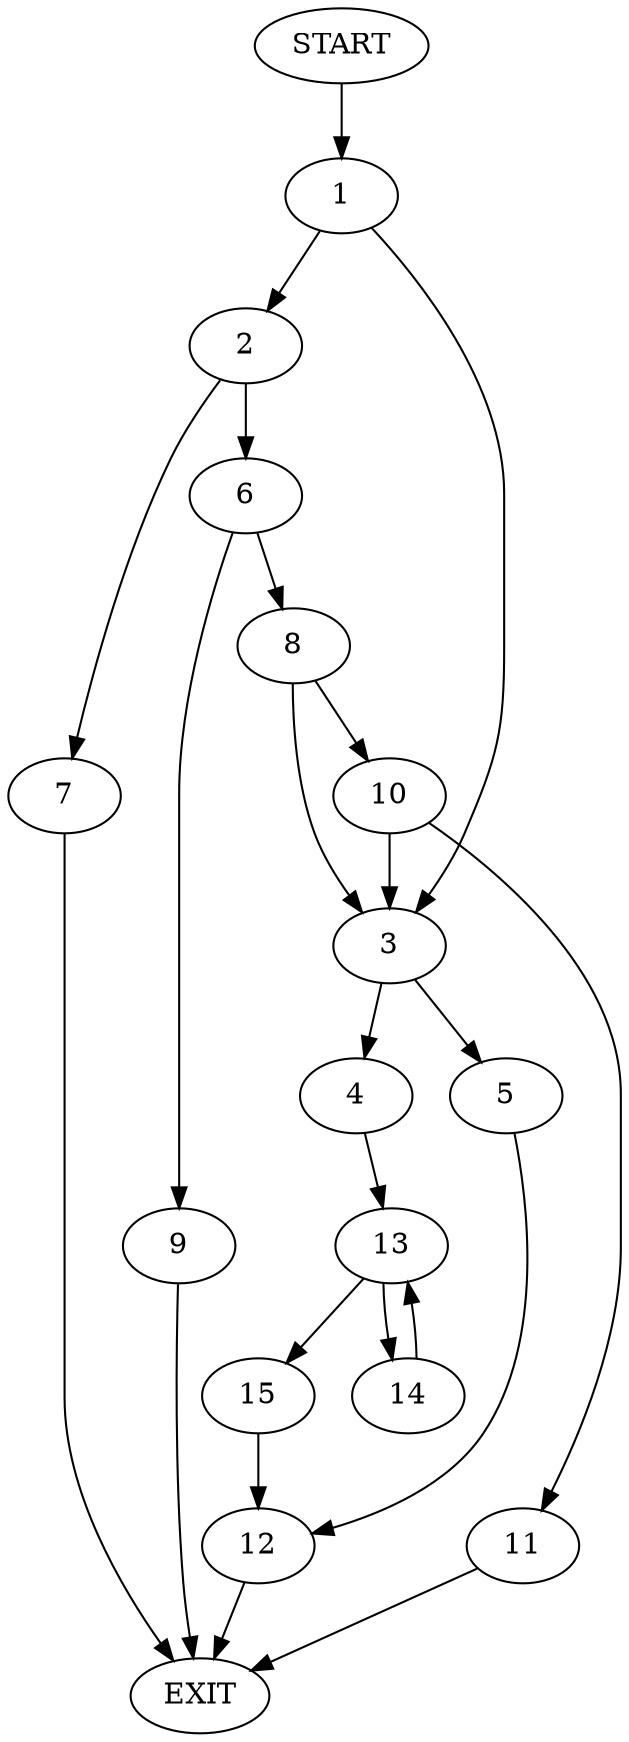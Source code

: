 digraph {
0 [label="START"]
16 [label="EXIT"]
0 -> 1
1 -> 2
1 -> 3
3 -> 4
3 -> 5
2 -> 6
2 -> 7
7 -> 16
6 -> 8
6 -> 9
8 -> 10
8 -> 3
9 -> 16
10 -> 11
10 -> 3
11 -> 16
5 -> 12
4 -> 13
12 -> 16
13 -> 14
13 -> 15
15 -> 12
14 -> 13
}
